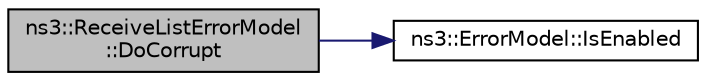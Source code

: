 digraph "ns3::ReceiveListErrorModel::DoCorrupt"
{
 // LATEX_PDF_SIZE
  edge [fontname="Helvetica",fontsize="10",labelfontname="Helvetica",labelfontsize="10"];
  node [fontname="Helvetica",fontsize="10",shape=record];
  rankdir="LR";
  Node1 [label="ns3::ReceiveListErrorModel\l::DoCorrupt",height=0.2,width=0.4,color="black", fillcolor="grey75", style="filled", fontcolor="black",tooltip="Corrupt a packet according to the specified model."];
  Node1 -> Node2 [color="midnightblue",fontsize="10",style="solid",fontname="Helvetica"];
  Node2 [label="ns3::ErrorModel::IsEnabled",height=0.2,width=0.4,color="black", fillcolor="white", style="filled",URL="$classns3_1_1_error_model.html#a349f92d8ea3a22711416bd8cf970a127",tooltip=" "];
}

